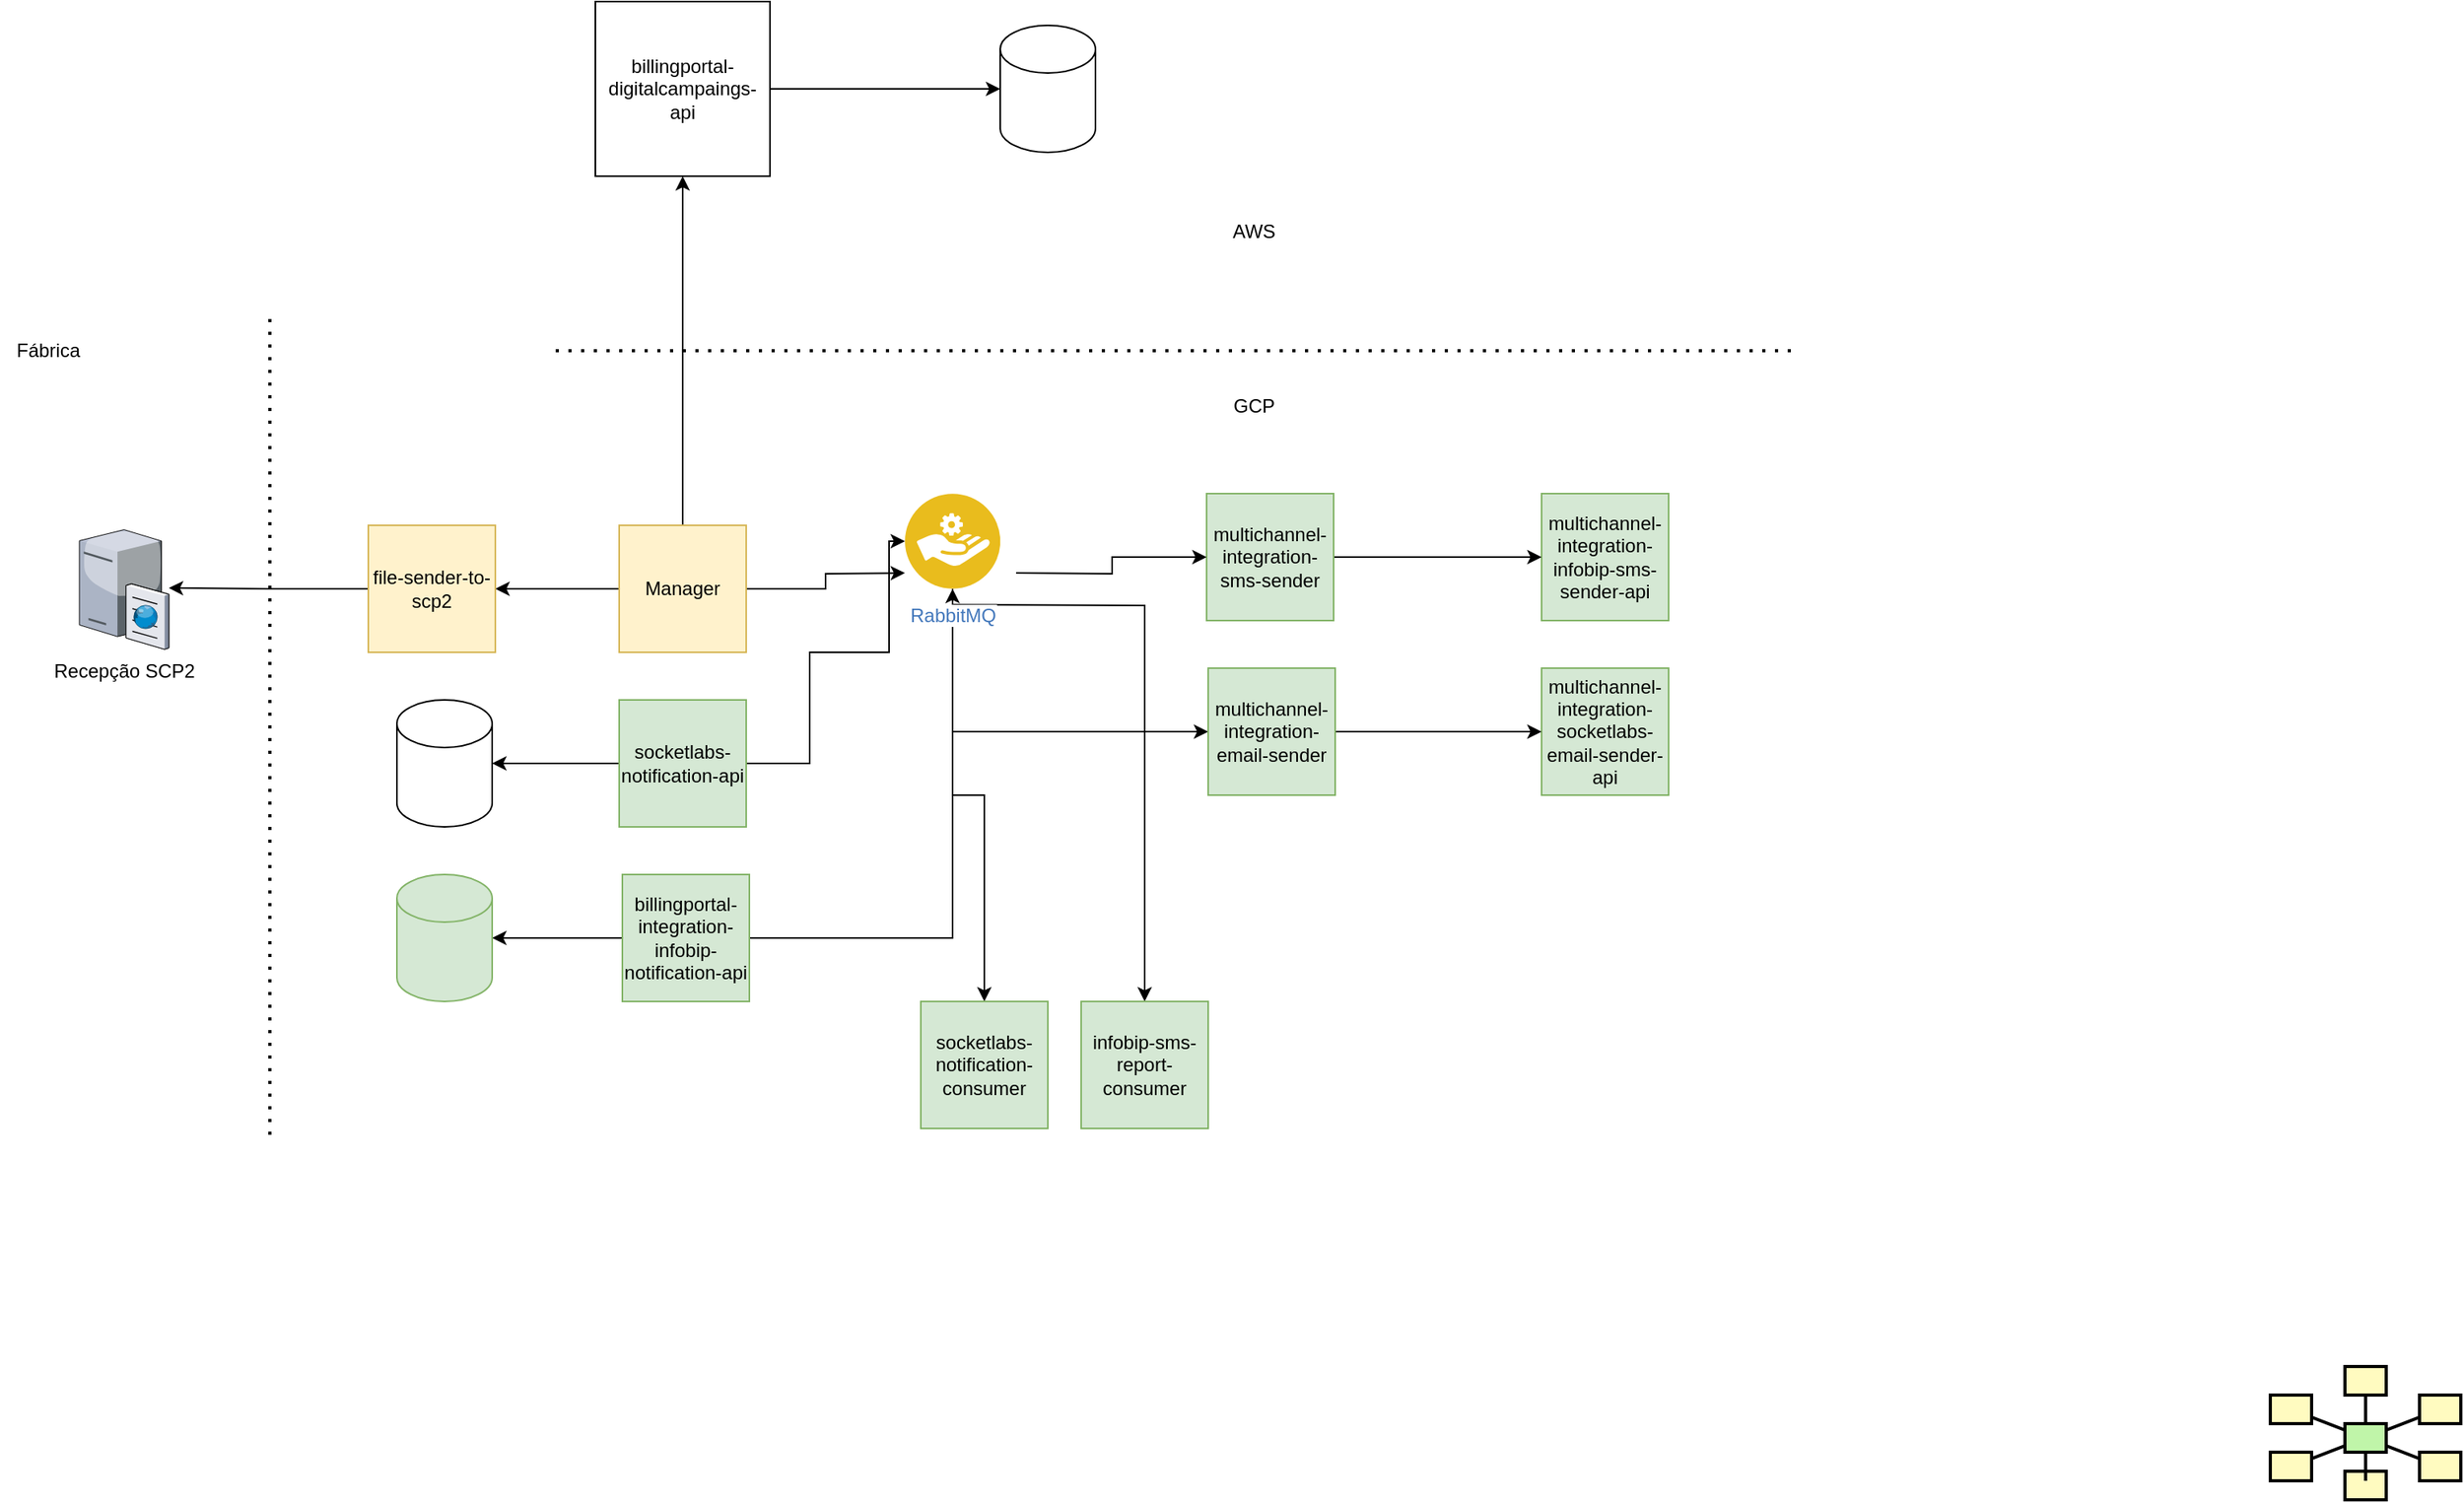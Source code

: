 <mxfile version="16.6.0" type="github">
  <diagram id="TXDNzBFO56J-YI6divBh" name="Page-1">
    <mxGraphModel dx="2200" dy="1905" grid="1" gridSize="10" guides="1" tooltips="1" connect="1" arrows="1" fold="1" page="1" pageScale="1" pageWidth="850" pageHeight="1100" math="0" shadow="0">
      <root>
        <mxCell id="0" />
        <mxCell id="1" parent="0" />
        <mxCell id="vqhlufGFlDq_QipqF_gs-1" value="multichannel-integration-infobip-sms-sender-api" style="whiteSpace=wrap;html=1;aspect=fixed;fillColor=#d5e8d4;strokeColor=#82b366;" parent="1" vertex="1">
          <mxGeometry x="661" y="110" width="80" height="80" as="geometry" />
        </mxCell>
        <mxCell id="vqhlufGFlDq_QipqF_gs-5" style="edgeStyle=orthogonalEdgeStyle;rounded=0;orthogonalLoop=1;jettySize=auto;html=1;" parent="1" source="vqhlufGFlDq_QipqF_gs-2" target="vqhlufGFlDq_QipqF_gs-1" edge="1">
          <mxGeometry relative="1" as="geometry" />
        </mxCell>
        <mxCell id="vqhlufGFlDq_QipqF_gs-2" value="multichannel-integration-sms-sender" style="whiteSpace=wrap;html=1;aspect=fixed;fillColor=#d5e8d4;strokeColor=#82b366;" parent="1" vertex="1">
          <mxGeometry x="450" y="110" width="80" height="80" as="geometry" />
        </mxCell>
        <mxCell id="vqhlufGFlDq_QipqF_gs-4" style="edgeStyle=orthogonalEdgeStyle;rounded=0;orthogonalLoop=1;jettySize=auto;html=1;exitX=0;exitY=0;exitDx=90;exitDy=0;exitPerimeter=0;" parent="1" target="vqhlufGFlDq_QipqF_gs-2" edge="1">
          <mxGeometry relative="1" as="geometry">
            <mxPoint x="330" y="160" as="sourcePoint" />
          </mxGeometry>
        </mxCell>
        <mxCell id="vqhlufGFlDq_QipqF_gs-15" style="edgeStyle=orthogonalEdgeStyle;rounded=0;orthogonalLoop=1;jettySize=auto;html=1;" parent="1" target="vqhlufGFlDq_QipqF_gs-14" edge="1">
          <mxGeometry relative="1" as="geometry">
            <mxPoint x="290" y="180" as="sourcePoint" />
            <Array as="points">
              <mxPoint x="290" y="260" />
            </Array>
          </mxGeometry>
        </mxCell>
        <mxCell id="vqhlufGFlDq_QipqF_gs-24" style="edgeStyle=orthogonalEdgeStyle;rounded=0;orthogonalLoop=1;jettySize=auto;html=1;" parent="1" target="vqhlufGFlDq_QipqF_gs-23" edge="1">
          <mxGeometry relative="1" as="geometry">
            <mxPoint x="290" y="180" as="sourcePoint" />
          </mxGeometry>
        </mxCell>
        <mxCell id="vqhlufGFlDq_QipqF_gs-7" style="edgeStyle=orthogonalEdgeStyle;rounded=0;orthogonalLoop=1;jettySize=auto;html=1;entryX=0;entryY=0;entryDx=20;entryDy=0;entryPerimeter=0;" parent="1" source="vqhlufGFlDq_QipqF_gs-6" edge="1">
          <mxGeometry relative="1" as="geometry">
            <mxPoint x="260" y="160" as="targetPoint" />
          </mxGeometry>
        </mxCell>
        <mxCell id="vqhlufGFlDq_QipqF_gs-11" style="edgeStyle=orthogonalEdgeStyle;rounded=0;orthogonalLoop=1;jettySize=auto;html=1;" parent="1" source="vqhlufGFlDq_QipqF_gs-6" target="vqhlufGFlDq_QipqF_gs-8" edge="1">
          <mxGeometry relative="1" as="geometry" />
        </mxCell>
        <mxCell id="E9g9ErYIvClVgziJOiVY-2" style="edgeStyle=orthogonalEdgeStyle;rounded=0;orthogonalLoop=1;jettySize=auto;html=1;" parent="1" source="vqhlufGFlDq_QipqF_gs-6" target="E9g9ErYIvClVgziJOiVY-1" edge="1">
          <mxGeometry relative="1" as="geometry" />
        </mxCell>
        <mxCell id="vqhlufGFlDq_QipqF_gs-6" value="Manager" style="whiteSpace=wrap;html=1;aspect=fixed;fillColor=#fff2cc;strokeColor=#d6b656;" parent="1" vertex="1">
          <mxGeometry x="80" y="130" width="80" height="80" as="geometry" />
        </mxCell>
        <mxCell id="vqhlufGFlDq_QipqF_gs-10" style="edgeStyle=orthogonalEdgeStyle;rounded=0;orthogonalLoop=1;jettySize=auto;html=1;" parent="1" source="vqhlufGFlDq_QipqF_gs-8" target="vqhlufGFlDq_QipqF_gs-9" edge="1">
          <mxGeometry relative="1" as="geometry" />
        </mxCell>
        <mxCell id="vqhlufGFlDq_QipqF_gs-8" value="billingportal-digitalcampaings-api" style="whiteSpace=wrap;html=1;aspect=fixed;" parent="1" vertex="1">
          <mxGeometry x="65" y="-200" width="110" height="110" as="geometry" />
        </mxCell>
        <mxCell id="vqhlufGFlDq_QipqF_gs-9" value="" style="shape=cylinder3;whiteSpace=wrap;html=1;boundedLbl=1;backgroundOutline=1;size=15;" parent="1" vertex="1">
          <mxGeometry x="320" y="-185" width="60" height="80" as="geometry" />
        </mxCell>
        <mxCell id="vqhlufGFlDq_QipqF_gs-12" value="multichannel-integration-socketlabs-email-sender-api" style="whiteSpace=wrap;html=1;aspect=fixed;fillColor=#d5e8d4;strokeColor=#82b366;" parent="1" vertex="1">
          <mxGeometry x="661" y="220" width="80" height="80" as="geometry" />
        </mxCell>
        <mxCell id="vqhlufGFlDq_QipqF_gs-59" style="edgeStyle=orthogonalEdgeStyle;rounded=0;orthogonalLoop=1;jettySize=auto;html=1;" parent="1" source="vqhlufGFlDq_QipqF_gs-14" target="vqhlufGFlDq_QipqF_gs-12" edge="1">
          <mxGeometry relative="1" as="geometry" />
        </mxCell>
        <mxCell id="vqhlufGFlDq_QipqF_gs-14" value="multichannel-integration-email-sender" style="whiteSpace=wrap;html=1;aspect=fixed;fillColor=#d5e8d4;strokeColor=#82b366;" parent="1" vertex="1">
          <mxGeometry x="451" y="220" width="80" height="80" as="geometry" />
        </mxCell>
        <mxCell id="vqhlufGFlDq_QipqF_gs-16" value="" style="endArrow=none;dashed=1;html=1;dashPattern=1 3;strokeWidth=2;rounded=0;" parent="1" edge="1">
          <mxGeometry width="50" height="50" relative="1" as="geometry">
            <mxPoint x="40" y="20" as="sourcePoint" />
            <mxPoint x="820" y="20" as="targetPoint" />
          </mxGeometry>
        </mxCell>
        <mxCell id="vqhlufGFlDq_QipqF_gs-17" value="AWS" style="text;html=1;strokeColor=none;fillColor=none;align=center;verticalAlign=middle;whiteSpace=wrap;rounded=0;" parent="1" vertex="1">
          <mxGeometry x="450" y="-70" width="60" height="30" as="geometry" />
        </mxCell>
        <mxCell id="vqhlufGFlDq_QipqF_gs-18" value="GCP" style="text;html=1;strokeColor=none;fillColor=none;align=center;verticalAlign=middle;whiteSpace=wrap;rounded=0;" parent="1" vertex="1">
          <mxGeometry x="450" y="40" width="60" height="30" as="geometry" />
        </mxCell>
        <mxCell id="vqhlufGFlDq_QipqF_gs-20" style="edgeStyle=orthogonalEdgeStyle;rounded=0;orthogonalLoop=1;jettySize=auto;html=1;" parent="1" source="vqhlufGFlDq_QipqF_gs-19" target="vqhlufGFlDq_QipqF_gs-51" edge="1">
          <mxGeometry relative="1" as="geometry">
            <mxPoint x="250" y="160" as="targetPoint" />
            <Array as="points">
              <mxPoint x="200" y="280" />
              <mxPoint x="200" y="210" />
              <mxPoint x="250" y="210" />
              <mxPoint x="250" y="140" />
            </Array>
          </mxGeometry>
        </mxCell>
        <mxCell id="vqhlufGFlDq_QipqF_gs-61" style="edgeStyle=orthogonalEdgeStyle;rounded=0;orthogonalLoop=1;jettySize=auto;html=1;" parent="1" source="vqhlufGFlDq_QipqF_gs-19" target="vqhlufGFlDq_QipqF_gs-60" edge="1">
          <mxGeometry relative="1" as="geometry" />
        </mxCell>
        <mxCell id="vqhlufGFlDq_QipqF_gs-19" value="socketlabs-notification-api" style="whiteSpace=wrap;html=1;aspect=fixed;fillColor=#d5e8d4;strokeColor=#82b366;" parent="1" vertex="1">
          <mxGeometry x="80" y="240" width="80" height="80" as="geometry" />
        </mxCell>
        <mxCell id="vqhlufGFlDq_QipqF_gs-22" style="edgeStyle=orthogonalEdgeStyle;rounded=0;orthogonalLoop=1;jettySize=auto;html=1;" parent="1" source="vqhlufGFlDq_QipqF_gs-21" target="vqhlufGFlDq_QipqF_gs-51" edge="1">
          <mxGeometry relative="1" as="geometry">
            <mxPoint x="290" y="180" as="targetPoint" />
          </mxGeometry>
        </mxCell>
        <mxCell id="vqhlufGFlDq_QipqF_gs-63" style="edgeStyle=orthogonalEdgeStyle;rounded=0;orthogonalLoop=1;jettySize=auto;html=1;" parent="1" source="vqhlufGFlDq_QipqF_gs-21" target="vqhlufGFlDq_QipqF_gs-62" edge="1">
          <mxGeometry relative="1" as="geometry" />
        </mxCell>
        <mxCell id="vqhlufGFlDq_QipqF_gs-21" value="billingportal-integration-infobip-notification-api" style="whiteSpace=wrap;html=1;aspect=fixed;fillColor=#d5e8d4;strokeColor=#82b366;" parent="1" vertex="1">
          <mxGeometry x="82" y="350" width="80" height="80" as="geometry" />
        </mxCell>
        <mxCell id="vqhlufGFlDq_QipqF_gs-23" value="infobip-sms-report-consumer" style="whiteSpace=wrap;html=1;aspect=fixed;fillColor=#d5e8d4;strokeColor=#82b366;" parent="1" vertex="1">
          <mxGeometry x="371" y="430" width="80" height="80" as="geometry" />
        </mxCell>
        <mxCell id="vqhlufGFlDq_QipqF_gs-38" value="" style="strokeWidth=2;dashed=0;align=center;fontSize=8;shape=rect;fillColor=#fffbc0;strokeColor=#000000;" parent="1" vertex="1">
          <mxGeometry x="1167" y="660" width="26" height="18" as="geometry" />
        </mxCell>
        <mxCell id="vqhlufGFlDq_QipqF_gs-39" value="" style="strokeWidth=2;dashed=0;align=center;fontSize=8;shape=rect;fillColor=#fffbc0;strokeColor=#000000;" parent="1" vertex="1">
          <mxGeometry x="1120" y="678" width="26" height="18" as="geometry" />
        </mxCell>
        <mxCell id="vqhlufGFlDq_QipqF_gs-40" value="" style="strokeWidth=2;dashed=0;align=center;fontSize=8;shape=rect;fillColor=#fffbc0;strokeColor=#000000;" parent="1" vertex="1">
          <mxGeometry x="1214" y="678" width="26" height="18" as="geometry" />
        </mxCell>
        <mxCell id="vqhlufGFlDq_QipqF_gs-41" value="" style="strokeWidth=2;dashed=0;align=center;fontSize=8;shape=rect;fillColor=#fffbc0;strokeColor=#000000;" parent="1" vertex="1">
          <mxGeometry x="1120" y="714" width="26" height="18" as="geometry" />
        </mxCell>
        <mxCell id="vqhlufGFlDq_QipqF_gs-42" value="" style="strokeWidth=2;dashed=0;align=center;fontSize=8;shape=rect;fillColor=#fffbc0;strokeColor=#000000;" parent="1" vertex="1">
          <mxGeometry x="1214" y="714" width="26" height="18" as="geometry" />
        </mxCell>
        <mxCell id="vqhlufGFlDq_QipqF_gs-43" value="" style="strokeWidth=2;dashed=0;align=center;fontSize=8;shape=rect;fillColor=#fffbc0;strokeColor=#000000;" parent="1" vertex="1">
          <mxGeometry x="1167" y="726" width="26" height="18" as="geometry" />
        </mxCell>
        <mxCell id="vqhlufGFlDq_QipqF_gs-44" value="" style="strokeWidth=2;dashed=0;align=center;fontSize=8;shape=rect;fillColor=#c0f5a9;strokeColor=#000000;" parent="1" vertex="1">
          <mxGeometry x="1167" y="696" width="26" height="18" as="geometry" />
        </mxCell>
        <mxCell id="vqhlufGFlDq_QipqF_gs-45" value="" style="edgeStyle=none;endArrow=none;dashed=0;html=1;strokeWidth=2;rounded=0;" parent="1" source="vqhlufGFlDq_QipqF_gs-44" target="vqhlufGFlDq_QipqF_gs-38" edge="1">
          <mxGeometry relative="1" as="geometry" />
        </mxCell>
        <mxCell id="vqhlufGFlDq_QipqF_gs-46" value="" style="edgeStyle=none;endArrow=none;dashed=0;html=1;strokeWidth=2;rounded=0;" parent="1" source="vqhlufGFlDq_QipqF_gs-44" target="vqhlufGFlDq_QipqF_gs-39" edge="1">
          <mxGeometry relative="1" as="geometry" />
        </mxCell>
        <mxCell id="vqhlufGFlDq_QipqF_gs-47" value="" style="edgeStyle=none;endArrow=none;dashed=0;html=1;strokeWidth=2;rounded=0;" parent="1" source="vqhlufGFlDq_QipqF_gs-44" target="vqhlufGFlDq_QipqF_gs-40" edge="1">
          <mxGeometry relative="1" as="geometry" />
        </mxCell>
        <mxCell id="vqhlufGFlDq_QipqF_gs-48" value="" style="edgeStyle=none;endArrow=none;dashed=0;html=1;strokeWidth=2;rounded=0;" parent="1" source="vqhlufGFlDq_QipqF_gs-44" target="vqhlufGFlDq_QipqF_gs-41" edge="1">
          <mxGeometry relative="1" as="geometry" />
        </mxCell>
        <mxCell id="vqhlufGFlDq_QipqF_gs-49" value="" style="edgeStyle=none;endArrow=none;dashed=0;html=1;strokeWidth=2;rounded=0;" parent="1" source="vqhlufGFlDq_QipqF_gs-44" target="vqhlufGFlDq_QipqF_gs-42" edge="1">
          <mxGeometry relative="1" as="geometry" />
        </mxCell>
        <mxCell id="vqhlufGFlDq_QipqF_gs-50" value="" style="edgeStyle=none;endArrow=none;dashed=0;html=1;strokeWidth=2;rounded=0;" parent="1" source="vqhlufGFlDq_QipqF_gs-44" edge="1">
          <mxGeometry relative="1" as="geometry">
            <mxPoint x="1180" y="732" as="targetPoint" />
          </mxGeometry>
        </mxCell>
        <mxCell id="vqhlufGFlDq_QipqF_gs-53" style="edgeStyle=orthogonalEdgeStyle;rounded=0;orthogonalLoop=1;jettySize=auto;html=1;" parent="1" source="vqhlufGFlDq_QipqF_gs-51" target="vqhlufGFlDq_QipqF_gs-52" edge="1">
          <mxGeometry relative="1" as="geometry" />
        </mxCell>
        <mxCell id="vqhlufGFlDq_QipqF_gs-51" value="RabbitMQ&lt;br&gt;" style="aspect=fixed;perimeter=ellipsePerimeter;html=1;align=center;shadow=0;dashed=0;fontColor=#4277BB;labelBackgroundColor=#ffffff;fontSize=12;spacingTop=3;image;image=img/lib/ibm/applications/service_broker.svg;" parent="1" vertex="1">
          <mxGeometry x="260" y="110" width="60" height="60" as="geometry" />
        </mxCell>
        <mxCell id="vqhlufGFlDq_QipqF_gs-52" value="socketlabs-notification-consumer" style="whiteSpace=wrap;html=1;aspect=fixed;fillColor=#d5e8d4;strokeColor=#82b366;" parent="1" vertex="1">
          <mxGeometry x="270" y="430" width="80" height="80" as="geometry" />
        </mxCell>
        <mxCell id="vqhlufGFlDq_QipqF_gs-60" value="" style="shape=cylinder3;whiteSpace=wrap;html=1;boundedLbl=1;backgroundOutline=1;size=15;" parent="1" vertex="1">
          <mxGeometry x="-60" y="240" width="60" height="80" as="geometry" />
        </mxCell>
        <mxCell id="vqhlufGFlDq_QipqF_gs-62" value="" style="shape=cylinder3;whiteSpace=wrap;html=1;boundedLbl=1;backgroundOutline=1;size=15;fillColor=#d5e8d4;strokeColor=#82b366;" parent="1" vertex="1">
          <mxGeometry x="-60" y="350" width="60" height="80" as="geometry" />
        </mxCell>
        <mxCell id="E9g9ErYIvClVgziJOiVY-6" style="edgeStyle=orthogonalEdgeStyle;rounded=0;orthogonalLoop=1;jettySize=auto;html=1;" parent="1" source="E9g9ErYIvClVgziJOiVY-1" target="E9g9ErYIvClVgziJOiVY-4" edge="1">
          <mxGeometry relative="1" as="geometry" />
        </mxCell>
        <mxCell id="E9g9ErYIvClVgziJOiVY-1" value="file-sender-to-scp2" style="whiteSpace=wrap;html=1;aspect=fixed;fillColor=#fff2cc;strokeColor=#d6b656;" parent="1" vertex="1">
          <mxGeometry x="-78" y="130" width="80" height="80" as="geometry" />
        </mxCell>
        <mxCell id="E9g9ErYIvClVgziJOiVY-4" value="Recepção SCP2" style="verticalLabelPosition=bottom;sketch=0;aspect=fixed;html=1;verticalAlign=top;strokeColor=none;align=center;outlineConnect=0;shape=mxgraph.citrix.ftp_server;" parent="1" vertex="1">
          <mxGeometry x="-260" y="131" width="56.36" height="77" as="geometry" />
        </mxCell>
        <mxCell id="E9g9ErYIvClVgziJOiVY-7" value="" style="endArrow=none;dashed=1;html=1;dashPattern=1 3;strokeWidth=2;rounded=0;" parent="1" edge="1">
          <mxGeometry width="50" height="50" relative="1" as="geometry">
            <mxPoint x="-140" as="sourcePoint" />
            <mxPoint x="-140" y="520" as="targetPoint" />
          </mxGeometry>
        </mxCell>
        <mxCell id="E9g9ErYIvClVgziJOiVY-8" value="Fábrica" style="text;html=1;align=center;verticalAlign=middle;resizable=0;points=[];autosize=1;strokeColor=none;fillColor=none;" parent="1" vertex="1">
          <mxGeometry x="-310" y="10" width="60" height="20" as="geometry" />
        </mxCell>
      </root>
    </mxGraphModel>
  </diagram>
</mxfile>
